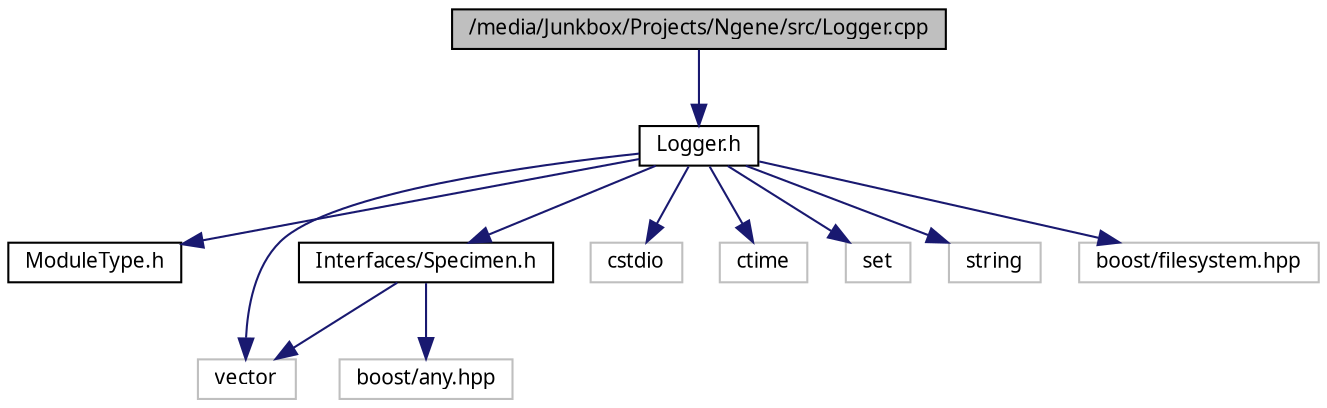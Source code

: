 digraph G
{
  edge [fontname="FreeSans.ttf",fontsize=10,labelfontname="FreeSans.ttf",labelfontsize=10];
  node [fontname="FreeSans.ttf",fontsize=10,shape=record];
  Node1 [label="/media/Junkbox/Projects/Ngene/src/Logger.cpp",height=0.2,width=0.4,color="black", fillcolor="grey75", style="filled" fontcolor="black"];
  Node1 -> Node2 [color="midnightblue",fontsize=10,style="solid"];
  Node2 [label="Logger.h",height=0.2,width=0.4,color="black", fillcolor="white", style="filled",URL="$Logger_8h.html"];
  Node2 -> Node3 [color="midnightblue",fontsize=10,style="solid"];
  Node3 [label="ModuleType.h",height=0.2,width=0.4,color="black", fillcolor="white", style="filled",URL="$ModuleType_8h.html"];
  Node2 -> Node4 [color="midnightblue",fontsize=10,style="solid"];
  Node4 [label="Interfaces/Specimen.h",height=0.2,width=0.4,color="black", fillcolor="white", style="filled",URL="$Specimen_8h.html"];
  Node4 -> Node5 [color="midnightblue",fontsize=10,style="solid"];
  Node5 [label="vector",height=0.2,width=0.4,color="grey75", fillcolor="white", style="filled"];
  Node4 -> Node6 [color="midnightblue",fontsize=10,style="solid"];
  Node6 [label="boost/any.hpp",height=0.2,width=0.4,color="grey75", fillcolor="white", style="filled"];
  Node2 -> Node7 [color="midnightblue",fontsize=10,style="solid"];
  Node7 [label="cstdio",height=0.2,width=0.4,color="grey75", fillcolor="white", style="filled"];
  Node2 -> Node8 [color="midnightblue",fontsize=10,style="solid"];
  Node8 [label="ctime",height=0.2,width=0.4,color="grey75", fillcolor="white", style="filled"];
  Node2 -> Node9 [color="midnightblue",fontsize=10,style="solid"];
  Node9 [label="set",height=0.2,width=0.4,color="grey75", fillcolor="white", style="filled"];
  Node2 -> Node10 [color="midnightblue",fontsize=10,style="solid"];
  Node10 [label="string",height=0.2,width=0.4,color="grey75", fillcolor="white", style="filled"];
  Node2 -> Node5 [color="midnightblue",fontsize=10,style="solid"];
  Node2 -> Node11 [color="midnightblue",fontsize=10,style="solid"];
  Node11 [label="boost/filesystem.hpp",height=0.2,width=0.4,color="grey75", fillcolor="white", style="filled"];
}

